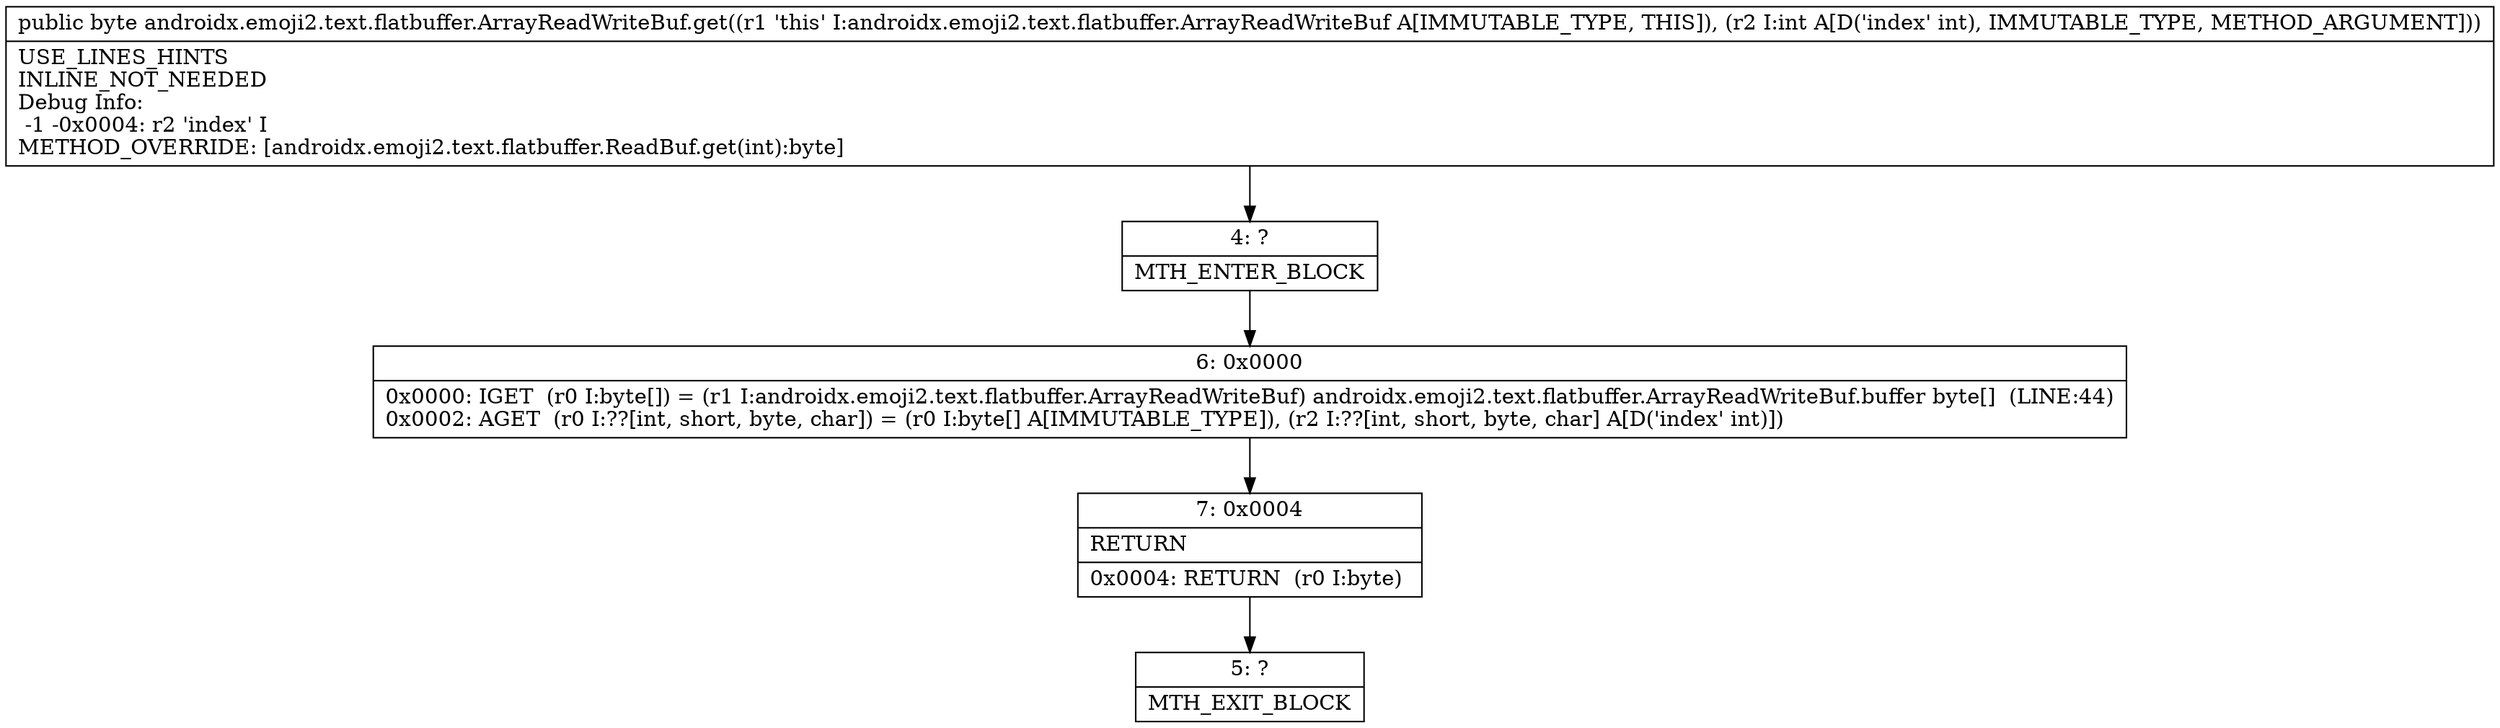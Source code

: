 digraph "CFG forandroidx.emoji2.text.flatbuffer.ArrayReadWriteBuf.get(I)B" {
Node_4 [shape=record,label="{4\:\ ?|MTH_ENTER_BLOCK\l}"];
Node_6 [shape=record,label="{6\:\ 0x0000|0x0000: IGET  (r0 I:byte[]) = (r1 I:androidx.emoji2.text.flatbuffer.ArrayReadWriteBuf) androidx.emoji2.text.flatbuffer.ArrayReadWriteBuf.buffer byte[]  (LINE:44)\l0x0002: AGET  (r0 I:??[int, short, byte, char]) = (r0 I:byte[] A[IMMUTABLE_TYPE]), (r2 I:??[int, short, byte, char] A[D('index' int)]) \l}"];
Node_7 [shape=record,label="{7\:\ 0x0004|RETURN\l|0x0004: RETURN  (r0 I:byte) \l}"];
Node_5 [shape=record,label="{5\:\ ?|MTH_EXIT_BLOCK\l}"];
MethodNode[shape=record,label="{public byte androidx.emoji2.text.flatbuffer.ArrayReadWriteBuf.get((r1 'this' I:androidx.emoji2.text.flatbuffer.ArrayReadWriteBuf A[IMMUTABLE_TYPE, THIS]), (r2 I:int A[D('index' int), IMMUTABLE_TYPE, METHOD_ARGUMENT]))  | USE_LINES_HINTS\lINLINE_NOT_NEEDED\lDebug Info:\l  \-1 \-0x0004: r2 'index' I\lMETHOD_OVERRIDE: [androidx.emoji2.text.flatbuffer.ReadBuf.get(int):byte]\l}"];
MethodNode -> Node_4;Node_4 -> Node_6;
Node_6 -> Node_7;
Node_7 -> Node_5;
}

